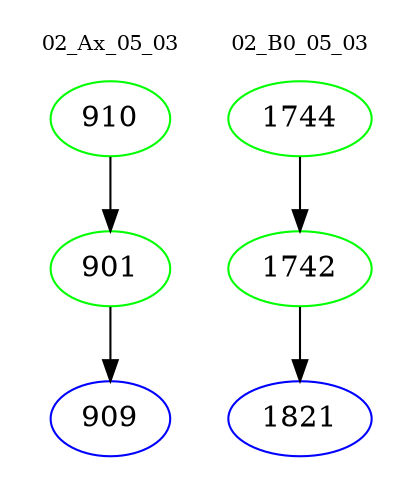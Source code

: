 digraph{
subgraph cluster_0 {
color = white
label = "02_Ax_05_03";
fontsize=10;
T0_910 [label="910", color="green"]
T0_910 -> T0_901 [color="black"]
T0_901 [label="901", color="green"]
T0_901 -> T0_909 [color="black"]
T0_909 [label="909", color="blue"]
}
subgraph cluster_1 {
color = white
label = "02_B0_05_03";
fontsize=10;
T1_1744 [label="1744", color="green"]
T1_1744 -> T1_1742 [color="black"]
T1_1742 [label="1742", color="green"]
T1_1742 -> T1_1821 [color="black"]
T1_1821 [label="1821", color="blue"]
}
}
